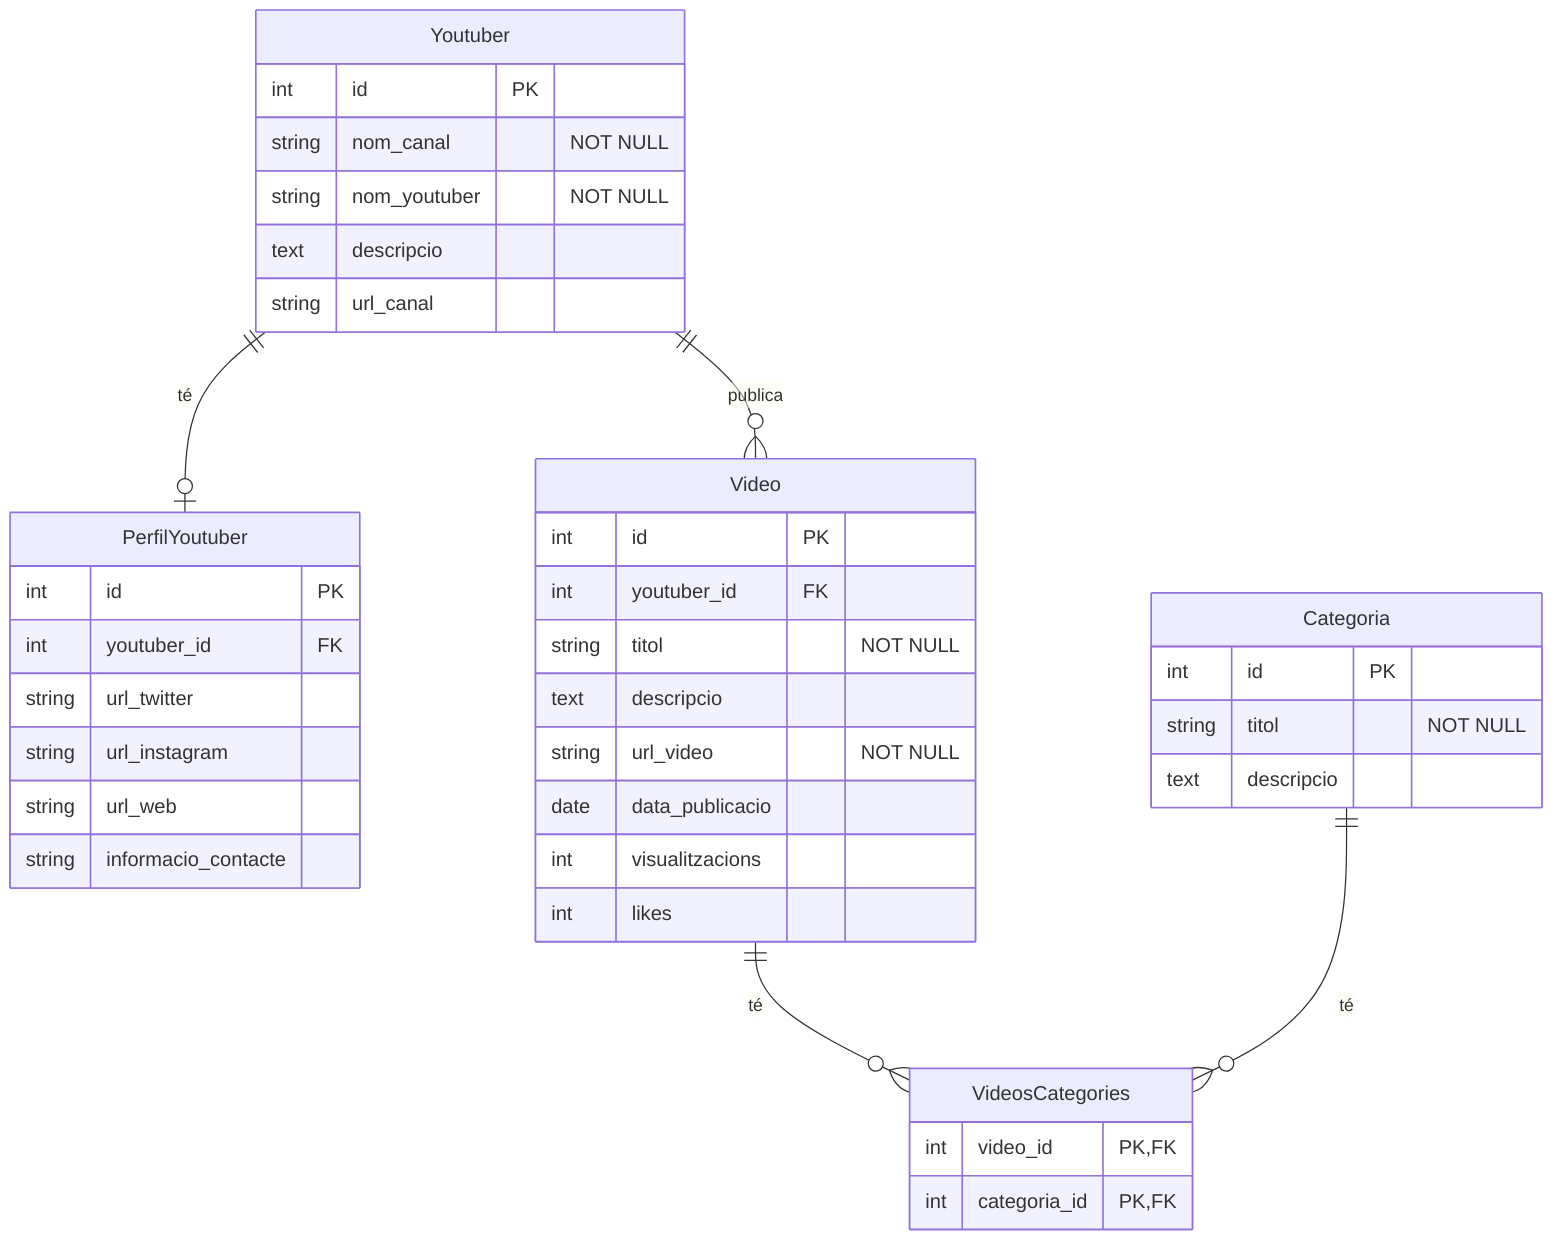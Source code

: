 erDiagram
    Youtuber ||--o| PerfilYoutuber : "té"
    Youtuber ||--o{ Video : "publica"
    Video ||--o{ VideosCategories : "té"
    Categoria ||--o{ VideosCategories : "té"
    
    Youtuber {
        int id PK
        string nom_canal "NOT NULL"
        string nom_youtuber "NOT NULL"
        text descripcio
        string url_canal
    }
    
    PerfilYoutuber {
        int id PK
        int youtuber_id FK
        string url_twitter
        string url_instagram
        string url_web
        string informacio_contacte
    }
    
    Video {
        int id PK
        int youtuber_id FK
        string titol "NOT NULL"
        text descripcio
        string url_video "NOT NULL"
        date data_publicacio
        int visualitzacions
        int likes
    }
    
    Categoria {
        int id PK
        string titol "NOT NULL"
        text descripcio
    }
    
    VideosCategories {
        int video_id PK,FK
        int categoria_id PK,FK
    }